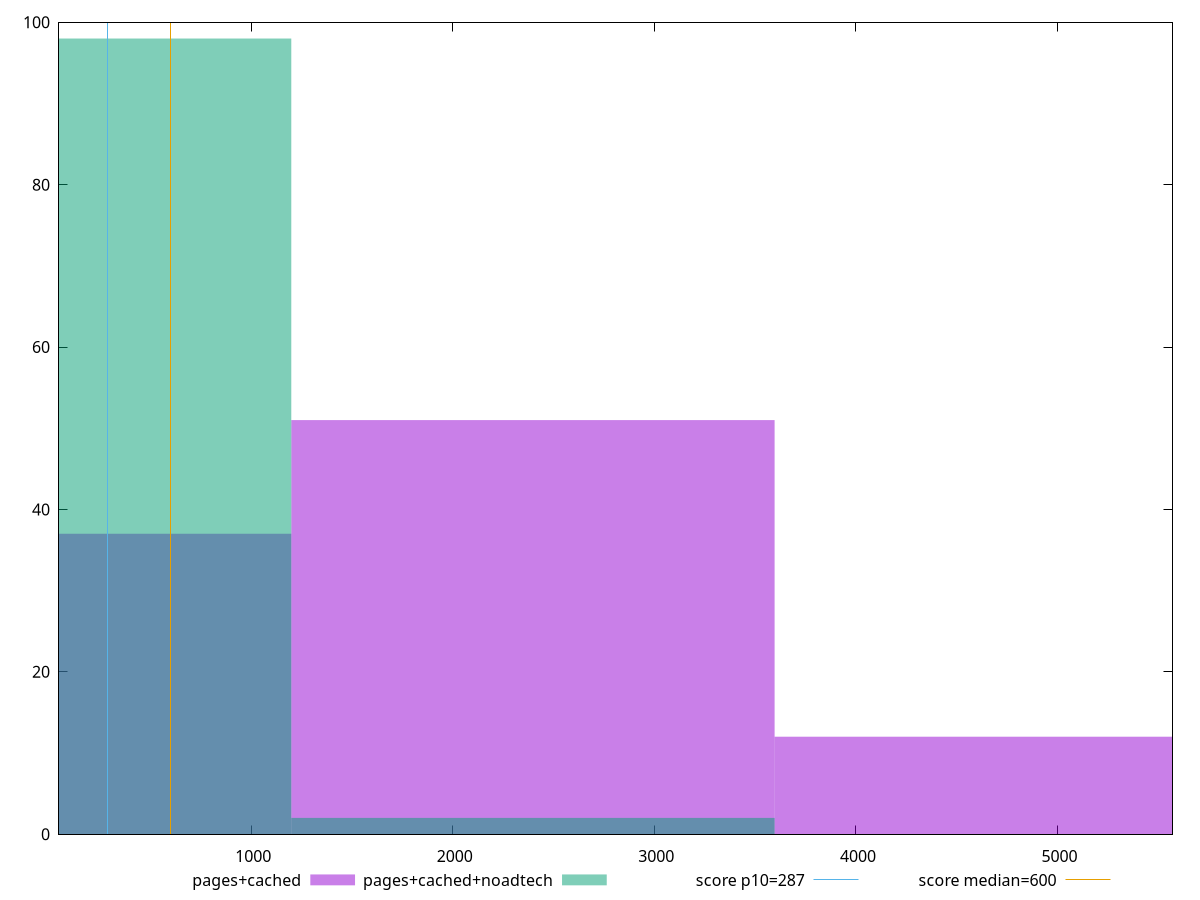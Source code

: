 reset

$pagesCached <<EOF
2397.760218352544 51
0 37
4795.520436705088 12
EOF

$pagesCachedNoadtech <<EOF
0 98
2397.760218352544 2
EOF

set key outside below
set boxwidth 2397.760218352544
set xrange [46.5:5570.692999999999]
set yrange [0:100]
set trange [0:100]
set style fill transparent solid 0.5 noborder

set parametric
set terminal svg size 640, 500 enhanced background rgb 'white'
set output "report_00013_2021-02-09T12-04-24.940Z/total-blocking-time/comparison/histogram/1_vs_2.svg"

plot $pagesCached title "pages+cached" with boxes, \
     $pagesCachedNoadtech title "pages+cached+noadtech" with boxes, \
     287,t title "score p10=287", \
     600,t title "score median=600"

reset
